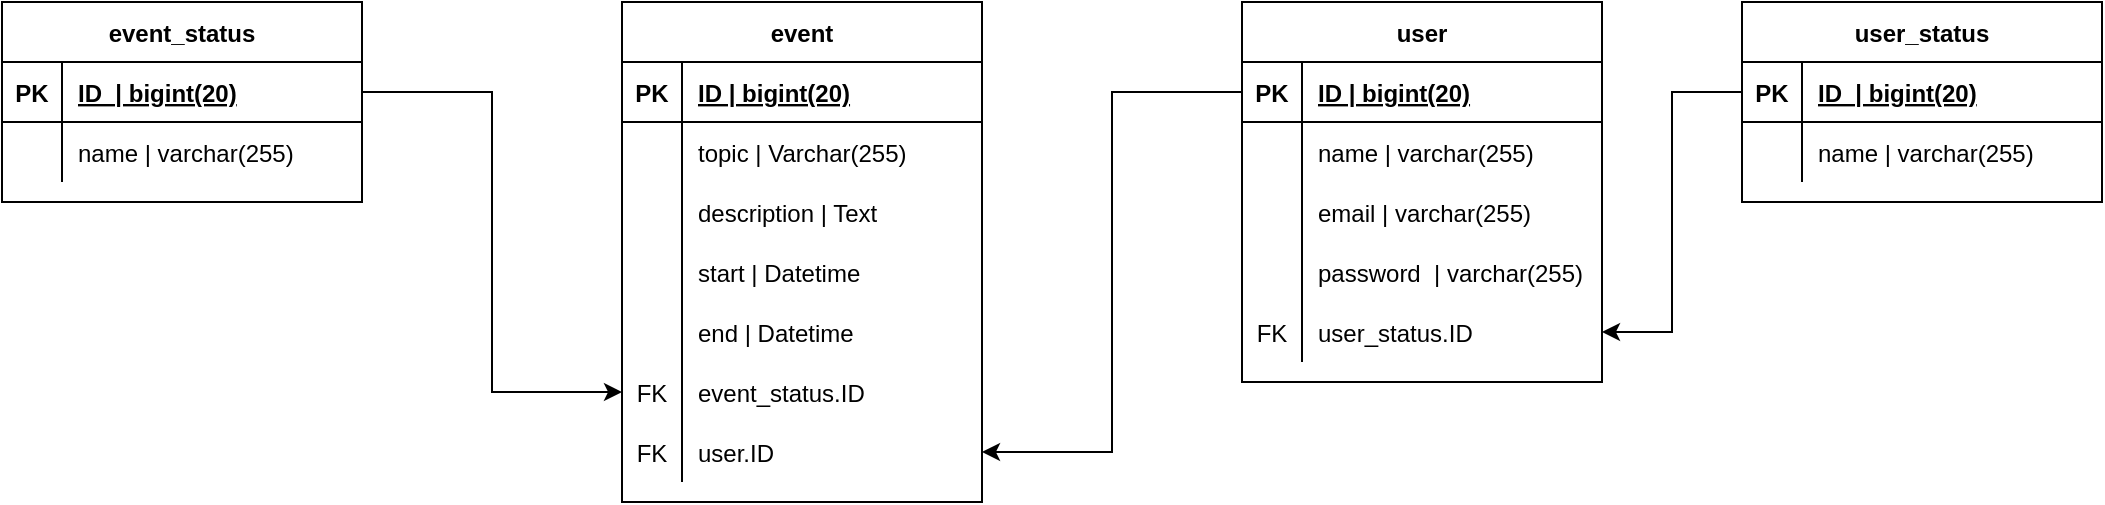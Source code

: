 <mxfile version="15.8.7" type="github">
  <diagram id="KRZktp8JnDGQaJSv5hN2" name="Page-1">
    <mxGraphModel dx="828" dy="483" grid="1" gridSize="10" guides="1" tooltips="1" connect="1" arrows="1" fold="1" page="1" pageScale="1" pageWidth="1654" pageHeight="1169" math="0" shadow="0">
      <root>
        <mxCell id="0" />
        <mxCell id="1" parent="0" />
        <mxCell id="GNFeMY1xJ4hEpTwlUvuc-1" value="event" style="shape=table;startSize=30;container=1;collapsible=1;childLayout=tableLayout;fixedRows=1;rowLines=0;fontStyle=1;align=center;resizeLast=1;" parent="1" vertex="1">
          <mxGeometry x="440" y="100" width="180" height="250" as="geometry" />
        </mxCell>
        <mxCell id="GNFeMY1xJ4hEpTwlUvuc-2" value="" style="shape=partialRectangle;collapsible=0;dropTarget=0;pointerEvents=0;fillColor=none;top=0;left=0;bottom=1;right=0;points=[[0,0.5],[1,0.5]];portConstraint=eastwest;" parent="GNFeMY1xJ4hEpTwlUvuc-1" vertex="1">
          <mxGeometry y="30" width="180" height="30" as="geometry" />
        </mxCell>
        <mxCell id="GNFeMY1xJ4hEpTwlUvuc-3" value="PK" style="shape=partialRectangle;connectable=0;fillColor=none;top=0;left=0;bottom=0;right=0;fontStyle=1;overflow=hidden;" parent="GNFeMY1xJ4hEpTwlUvuc-2" vertex="1">
          <mxGeometry width="30" height="30" as="geometry">
            <mxRectangle width="30" height="30" as="alternateBounds" />
          </mxGeometry>
        </mxCell>
        <mxCell id="GNFeMY1xJ4hEpTwlUvuc-4" value="ID | bigint(20)" style="shape=partialRectangle;connectable=0;fillColor=none;top=0;left=0;bottom=0;right=0;align=left;spacingLeft=6;fontStyle=5;overflow=hidden;" parent="GNFeMY1xJ4hEpTwlUvuc-2" vertex="1">
          <mxGeometry x="30" width="150" height="30" as="geometry">
            <mxRectangle width="150" height="30" as="alternateBounds" />
          </mxGeometry>
        </mxCell>
        <mxCell id="GNFeMY1xJ4hEpTwlUvuc-8" value="" style="shape=partialRectangle;collapsible=0;dropTarget=0;pointerEvents=0;fillColor=none;top=0;left=0;bottom=0;right=0;points=[[0,0.5],[1,0.5]];portConstraint=eastwest;" parent="GNFeMY1xJ4hEpTwlUvuc-1" vertex="1">
          <mxGeometry y="60" width="180" height="30" as="geometry" />
        </mxCell>
        <mxCell id="GNFeMY1xJ4hEpTwlUvuc-9" value="" style="shape=partialRectangle;connectable=0;fillColor=none;top=0;left=0;bottom=0;right=0;editable=1;overflow=hidden;" parent="GNFeMY1xJ4hEpTwlUvuc-8" vertex="1">
          <mxGeometry width="30" height="30" as="geometry">
            <mxRectangle width="30" height="30" as="alternateBounds" />
          </mxGeometry>
        </mxCell>
        <mxCell id="GNFeMY1xJ4hEpTwlUvuc-10" value="topic | Varchar(255)" style="shape=partialRectangle;connectable=0;fillColor=none;top=0;left=0;bottom=0;right=0;align=left;spacingLeft=6;overflow=hidden;" parent="GNFeMY1xJ4hEpTwlUvuc-8" vertex="1">
          <mxGeometry x="30" width="150" height="30" as="geometry">
            <mxRectangle width="150" height="30" as="alternateBounds" />
          </mxGeometry>
        </mxCell>
        <mxCell id="68Wq_IcycO9t452cmRCK-23" value="" style="shape=partialRectangle;collapsible=0;dropTarget=0;pointerEvents=0;fillColor=none;top=0;left=0;bottom=0;right=0;points=[[0,0.5],[1,0.5]];portConstraint=eastwest;" parent="GNFeMY1xJ4hEpTwlUvuc-1" vertex="1">
          <mxGeometry y="90" width="180" height="30" as="geometry" />
        </mxCell>
        <mxCell id="68Wq_IcycO9t452cmRCK-24" value="" style="shape=partialRectangle;connectable=0;fillColor=none;top=0;left=0;bottom=0;right=0;editable=1;overflow=hidden;" parent="68Wq_IcycO9t452cmRCK-23" vertex="1">
          <mxGeometry width="30" height="30" as="geometry">
            <mxRectangle width="30" height="30" as="alternateBounds" />
          </mxGeometry>
        </mxCell>
        <mxCell id="68Wq_IcycO9t452cmRCK-25" value="description | Text" style="shape=partialRectangle;connectable=0;fillColor=none;top=0;left=0;bottom=0;right=0;align=left;spacingLeft=6;overflow=hidden;" parent="68Wq_IcycO9t452cmRCK-23" vertex="1">
          <mxGeometry x="30" width="150" height="30" as="geometry">
            <mxRectangle width="150" height="30" as="alternateBounds" />
          </mxGeometry>
        </mxCell>
        <mxCell id="GNFeMY1xJ4hEpTwlUvuc-11" value="" style="shape=partialRectangle;collapsible=0;dropTarget=0;pointerEvents=0;fillColor=none;top=0;left=0;bottom=0;right=0;points=[[0,0.5],[1,0.5]];portConstraint=eastwest;" parent="GNFeMY1xJ4hEpTwlUvuc-1" vertex="1">
          <mxGeometry y="120" width="180" height="30" as="geometry" />
        </mxCell>
        <mxCell id="GNFeMY1xJ4hEpTwlUvuc-12" value="" style="shape=partialRectangle;connectable=0;fillColor=none;top=0;left=0;bottom=0;right=0;editable=1;overflow=hidden;" parent="GNFeMY1xJ4hEpTwlUvuc-11" vertex="1">
          <mxGeometry width="30" height="30" as="geometry">
            <mxRectangle width="30" height="30" as="alternateBounds" />
          </mxGeometry>
        </mxCell>
        <mxCell id="GNFeMY1xJ4hEpTwlUvuc-13" value="start | Datetime" style="shape=partialRectangle;connectable=0;fillColor=none;top=0;left=0;bottom=0;right=0;align=left;spacingLeft=6;overflow=hidden;" parent="GNFeMY1xJ4hEpTwlUvuc-11" vertex="1">
          <mxGeometry x="30" width="150" height="30" as="geometry">
            <mxRectangle width="150" height="30" as="alternateBounds" />
          </mxGeometry>
        </mxCell>
        <mxCell id="GNFeMY1xJ4hEpTwlUvuc-14" value="" style="shape=partialRectangle;collapsible=0;dropTarget=0;pointerEvents=0;fillColor=none;top=0;left=0;bottom=0;right=0;points=[[0,0.5],[1,0.5]];portConstraint=eastwest;" parent="GNFeMY1xJ4hEpTwlUvuc-1" vertex="1">
          <mxGeometry y="150" width="180" height="30" as="geometry" />
        </mxCell>
        <mxCell id="GNFeMY1xJ4hEpTwlUvuc-15" value="" style="shape=partialRectangle;connectable=0;fillColor=none;top=0;left=0;bottom=0;right=0;editable=1;overflow=hidden;" parent="GNFeMY1xJ4hEpTwlUvuc-14" vertex="1">
          <mxGeometry width="30" height="30" as="geometry">
            <mxRectangle width="30" height="30" as="alternateBounds" />
          </mxGeometry>
        </mxCell>
        <mxCell id="GNFeMY1xJ4hEpTwlUvuc-16" value="end | Datetime" style="shape=partialRectangle;connectable=0;fillColor=none;top=0;left=0;bottom=0;right=0;align=left;spacingLeft=6;overflow=hidden;" parent="GNFeMY1xJ4hEpTwlUvuc-14" vertex="1">
          <mxGeometry x="30" width="150" height="30" as="geometry">
            <mxRectangle width="150" height="30" as="alternateBounds" />
          </mxGeometry>
        </mxCell>
        <mxCell id="GNFeMY1xJ4hEpTwlUvuc-20" value="" style="shape=partialRectangle;collapsible=0;dropTarget=0;pointerEvents=0;fillColor=none;top=0;left=0;bottom=0;right=0;points=[[0,0.5],[1,0.5]];portConstraint=eastwest;" parent="GNFeMY1xJ4hEpTwlUvuc-1" vertex="1">
          <mxGeometry y="180" width="180" height="30" as="geometry" />
        </mxCell>
        <mxCell id="GNFeMY1xJ4hEpTwlUvuc-21" value="FK" style="shape=partialRectangle;connectable=0;fillColor=none;top=0;left=0;bottom=0;right=0;editable=1;overflow=hidden;" parent="GNFeMY1xJ4hEpTwlUvuc-20" vertex="1">
          <mxGeometry width="30" height="30" as="geometry">
            <mxRectangle width="30" height="30" as="alternateBounds" />
          </mxGeometry>
        </mxCell>
        <mxCell id="GNFeMY1xJ4hEpTwlUvuc-22" value="event_status.ID" style="shape=partialRectangle;connectable=0;fillColor=none;top=0;left=0;bottom=0;right=0;align=left;spacingLeft=6;overflow=hidden;" parent="GNFeMY1xJ4hEpTwlUvuc-20" vertex="1">
          <mxGeometry x="30" width="150" height="30" as="geometry">
            <mxRectangle width="150" height="30" as="alternateBounds" />
          </mxGeometry>
        </mxCell>
        <mxCell id="GNFeMY1xJ4hEpTwlUvuc-23" value="" style="shape=partialRectangle;collapsible=0;dropTarget=0;pointerEvents=0;fillColor=none;top=0;left=0;bottom=0;right=0;points=[[0,0.5],[1,0.5]];portConstraint=eastwest;" parent="GNFeMY1xJ4hEpTwlUvuc-1" vertex="1">
          <mxGeometry y="210" width="180" height="30" as="geometry" />
        </mxCell>
        <mxCell id="GNFeMY1xJ4hEpTwlUvuc-24" value="FK" style="shape=partialRectangle;connectable=0;fillColor=none;top=0;left=0;bottom=0;right=0;editable=1;overflow=hidden;" parent="GNFeMY1xJ4hEpTwlUvuc-23" vertex="1">
          <mxGeometry width="30" height="30" as="geometry">
            <mxRectangle width="30" height="30" as="alternateBounds" />
          </mxGeometry>
        </mxCell>
        <mxCell id="GNFeMY1xJ4hEpTwlUvuc-25" value="user.ID" style="shape=partialRectangle;connectable=0;fillColor=none;top=0;left=0;bottom=0;right=0;align=left;spacingLeft=6;overflow=hidden;" parent="GNFeMY1xJ4hEpTwlUvuc-23" vertex="1">
          <mxGeometry x="30" width="150" height="30" as="geometry">
            <mxRectangle width="150" height="30" as="alternateBounds" />
          </mxGeometry>
        </mxCell>
        <mxCell id="GNFeMY1xJ4hEpTwlUvuc-26" value="user" style="shape=table;startSize=30;container=1;collapsible=1;childLayout=tableLayout;fixedRows=1;rowLines=0;fontStyle=1;align=center;resizeLast=1;" parent="1" vertex="1">
          <mxGeometry x="750" y="100" width="180" height="190" as="geometry" />
        </mxCell>
        <mxCell id="GNFeMY1xJ4hEpTwlUvuc-27" value="" style="shape=partialRectangle;collapsible=0;dropTarget=0;pointerEvents=0;fillColor=none;top=0;left=0;bottom=1;right=0;points=[[0,0.5],[1,0.5]];portConstraint=eastwest;" parent="GNFeMY1xJ4hEpTwlUvuc-26" vertex="1">
          <mxGeometry y="30" width="180" height="30" as="geometry" />
        </mxCell>
        <mxCell id="GNFeMY1xJ4hEpTwlUvuc-28" value="PK" style="shape=partialRectangle;connectable=0;fillColor=none;top=0;left=0;bottom=0;right=0;fontStyle=1;overflow=hidden;" parent="GNFeMY1xJ4hEpTwlUvuc-27" vertex="1">
          <mxGeometry width="30" height="30" as="geometry">
            <mxRectangle width="30" height="30" as="alternateBounds" />
          </mxGeometry>
        </mxCell>
        <mxCell id="GNFeMY1xJ4hEpTwlUvuc-29" value="ID | bigint(20)" style="shape=partialRectangle;connectable=0;fillColor=none;top=0;left=0;bottom=0;right=0;align=left;spacingLeft=6;fontStyle=5;overflow=hidden;" parent="GNFeMY1xJ4hEpTwlUvuc-27" vertex="1">
          <mxGeometry x="30" width="150" height="30" as="geometry">
            <mxRectangle width="150" height="30" as="alternateBounds" />
          </mxGeometry>
        </mxCell>
        <mxCell id="GNFeMY1xJ4hEpTwlUvuc-30" value="" style="shape=partialRectangle;collapsible=0;dropTarget=0;pointerEvents=0;fillColor=none;top=0;left=0;bottom=0;right=0;points=[[0,0.5],[1,0.5]];portConstraint=eastwest;" parent="GNFeMY1xJ4hEpTwlUvuc-26" vertex="1">
          <mxGeometry y="60" width="180" height="30" as="geometry" />
        </mxCell>
        <mxCell id="GNFeMY1xJ4hEpTwlUvuc-31" value="" style="shape=partialRectangle;connectable=0;fillColor=none;top=0;left=0;bottom=0;right=0;editable=1;overflow=hidden;" parent="GNFeMY1xJ4hEpTwlUvuc-30" vertex="1">
          <mxGeometry width="30" height="30" as="geometry">
            <mxRectangle width="30" height="30" as="alternateBounds" />
          </mxGeometry>
        </mxCell>
        <mxCell id="GNFeMY1xJ4hEpTwlUvuc-32" value="name | varchar(255)" style="shape=partialRectangle;connectable=0;fillColor=none;top=0;left=0;bottom=0;right=0;align=left;spacingLeft=6;overflow=hidden;" parent="GNFeMY1xJ4hEpTwlUvuc-30" vertex="1">
          <mxGeometry x="30" width="150" height="30" as="geometry">
            <mxRectangle width="150" height="30" as="alternateBounds" />
          </mxGeometry>
        </mxCell>
        <mxCell id="GNFeMY1xJ4hEpTwlUvuc-36" value="" style="shape=partialRectangle;collapsible=0;dropTarget=0;pointerEvents=0;fillColor=none;top=0;left=0;bottom=0;right=0;points=[[0,0.5],[1,0.5]];portConstraint=eastwest;" parent="GNFeMY1xJ4hEpTwlUvuc-26" vertex="1">
          <mxGeometry y="90" width="180" height="30" as="geometry" />
        </mxCell>
        <mxCell id="GNFeMY1xJ4hEpTwlUvuc-37" value="" style="shape=partialRectangle;connectable=0;fillColor=none;top=0;left=0;bottom=0;right=0;editable=1;overflow=hidden;" parent="GNFeMY1xJ4hEpTwlUvuc-36" vertex="1">
          <mxGeometry width="30" height="30" as="geometry">
            <mxRectangle width="30" height="30" as="alternateBounds" />
          </mxGeometry>
        </mxCell>
        <mxCell id="GNFeMY1xJ4hEpTwlUvuc-38" value="email | varchar(255)" style="shape=partialRectangle;connectable=0;fillColor=none;top=0;left=0;bottom=0;right=0;align=left;spacingLeft=6;overflow=hidden;" parent="GNFeMY1xJ4hEpTwlUvuc-36" vertex="1">
          <mxGeometry x="30" width="150" height="30" as="geometry">
            <mxRectangle width="150" height="30" as="alternateBounds" />
          </mxGeometry>
        </mxCell>
        <mxCell id="GNFeMY1xJ4hEpTwlUvuc-39" value="" style="shape=partialRectangle;collapsible=0;dropTarget=0;pointerEvents=0;fillColor=none;top=0;left=0;bottom=0;right=0;points=[[0,0.5],[1,0.5]];portConstraint=eastwest;" parent="GNFeMY1xJ4hEpTwlUvuc-26" vertex="1">
          <mxGeometry y="120" width="180" height="30" as="geometry" />
        </mxCell>
        <mxCell id="GNFeMY1xJ4hEpTwlUvuc-40" value="" style="shape=partialRectangle;connectable=0;fillColor=none;top=0;left=0;bottom=0;right=0;editable=1;overflow=hidden;" parent="GNFeMY1xJ4hEpTwlUvuc-39" vertex="1">
          <mxGeometry width="30" height="30" as="geometry">
            <mxRectangle width="30" height="30" as="alternateBounds" />
          </mxGeometry>
        </mxCell>
        <mxCell id="GNFeMY1xJ4hEpTwlUvuc-41" value="password  | varchar(255)" style="shape=partialRectangle;connectable=0;fillColor=none;top=0;left=0;bottom=0;right=0;align=left;spacingLeft=6;overflow=hidden;" parent="GNFeMY1xJ4hEpTwlUvuc-39" vertex="1">
          <mxGeometry x="30" width="150" height="30" as="geometry">
            <mxRectangle width="150" height="30" as="alternateBounds" />
          </mxGeometry>
        </mxCell>
        <mxCell id="GNFeMY1xJ4hEpTwlUvuc-42" value="" style="shape=partialRectangle;collapsible=0;dropTarget=0;pointerEvents=0;fillColor=none;top=0;left=0;bottom=0;right=0;points=[[0,0.5],[1,0.5]];portConstraint=eastwest;" parent="GNFeMY1xJ4hEpTwlUvuc-26" vertex="1">
          <mxGeometry y="150" width="180" height="30" as="geometry" />
        </mxCell>
        <mxCell id="GNFeMY1xJ4hEpTwlUvuc-43" value="FK" style="shape=partialRectangle;connectable=0;fillColor=none;top=0;left=0;bottom=0;right=0;editable=1;overflow=hidden;" parent="GNFeMY1xJ4hEpTwlUvuc-42" vertex="1">
          <mxGeometry width="30" height="30" as="geometry">
            <mxRectangle width="30" height="30" as="alternateBounds" />
          </mxGeometry>
        </mxCell>
        <mxCell id="GNFeMY1xJ4hEpTwlUvuc-44" value="user_status.ID" style="shape=partialRectangle;connectable=0;fillColor=none;top=0;left=0;bottom=0;right=0;align=left;spacingLeft=6;overflow=hidden;" parent="GNFeMY1xJ4hEpTwlUvuc-42" vertex="1">
          <mxGeometry x="30" width="150" height="30" as="geometry">
            <mxRectangle width="150" height="30" as="alternateBounds" />
          </mxGeometry>
        </mxCell>
        <mxCell id="GNFeMY1xJ4hEpTwlUvuc-64" style="edgeStyle=orthogonalEdgeStyle;rounded=0;orthogonalLoop=1;jettySize=auto;html=1;exitX=0;exitY=0.5;exitDx=0;exitDy=0;entryX=1;entryY=0.5;entryDx=0;entryDy=0;" parent="1" source="GNFeMY1xJ4hEpTwlUvuc-27" target="GNFeMY1xJ4hEpTwlUvuc-23" edge="1">
          <mxGeometry relative="1" as="geometry" />
        </mxCell>
        <mxCell id="68Wq_IcycO9t452cmRCK-1" value="event_status" style="shape=table;startSize=30;container=1;collapsible=1;childLayout=tableLayout;fixedRows=1;rowLines=0;fontStyle=1;align=center;resizeLast=1;" parent="1" vertex="1">
          <mxGeometry x="130" y="100" width="180" height="100" as="geometry" />
        </mxCell>
        <mxCell id="68Wq_IcycO9t452cmRCK-2" value="" style="shape=partialRectangle;collapsible=0;dropTarget=0;pointerEvents=0;fillColor=none;top=0;left=0;bottom=1;right=0;points=[[0,0.5],[1,0.5]];portConstraint=eastwest;" parent="68Wq_IcycO9t452cmRCK-1" vertex="1">
          <mxGeometry y="30" width="180" height="30" as="geometry" />
        </mxCell>
        <mxCell id="68Wq_IcycO9t452cmRCK-3" value="PK" style="shape=partialRectangle;connectable=0;fillColor=none;top=0;left=0;bottom=0;right=0;fontStyle=1;overflow=hidden;" parent="68Wq_IcycO9t452cmRCK-2" vertex="1">
          <mxGeometry width="30" height="30" as="geometry">
            <mxRectangle width="30" height="30" as="alternateBounds" />
          </mxGeometry>
        </mxCell>
        <mxCell id="68Wq_IcycO9t452cmRCK-4" value="ID  | bigint(20)" style="shape=partialRectangle;connectable=0;fillColor=none;top=0;left=0;bottom=0;right=0;align=left;spacingLeft=6;fontStyle=5;overflow=hidden;" parent="68Wq_IcycO9t452cmRCK-2" vertex="1">
          <mxGeometry x="30" width="150" height="30" as="geometry">
            <mxRectangle width="150" height="30" as="alternateBounds" />
          </mxGeometry>
        </mxCell>
        <mxCell id="68Wq_IcycO9t452cmRCK-5" value="" style="shape=partialRectangle;collapsible=0;dropTarget=0;pointerEvents=0;fillColor=none;top=0;left=0;bottom=0;right=0;points=[[0,0.5],[1,0.5]];portConstraint=eastwest;" parent="68Wq_IcycO9t452cmRCK-1" vertex="1">
          <mxGeometry y="60" width="180" height="30" as="geometry" />
        </mxCell>
        <mxCell id="68Wq_IcycO9t452cmRCK-6" value="" style="shape=partialRectangle;connectable=0;fillColor=none;top=0;left=0;bottom=0;right=0;editable=1;overflow=hidden;" parent="68Wq_IcycO9t452cmRCK-5" vertex="1">
          <mxGeometry width="30" height="30" as="geometry">
            <mxRectangle width="30" height="30" as="alternateBounds" />
          </mxGeometry>
        </mxCell>
        <mxCell id="68Wq_IcycO9t452cmRCK-7" value="name | varchar(255)" style="shape=partialRectangle;connectable=0;fillColor=none;top=0;left=0;bottom=0;right=0;align=left;spacingLeft=6;overflow=hidden;" parent="68Wq_IcycO9t452cmRCK-5" vertex="1">
          <mxGeometry x="30" width="150" height="30" as="geometry">
            <mxRectangle width="150" height="30" as="alternateBounds" />
          </mxGeometry>
        </mxCell>
        <mxCell id="68Wq_IcycO9t452cmRCK-14" value="user_status" style="shape=table;startSize=30;container=1;collapsible=1;childLayout=tableLayout;fixedRows=1;rowLines=0;fontStyle=1;align=center;resizeLast=1;" parent="1" vertex="1">
          <mxGeometry x="1000" y="100" width="180" height="100" as="geometry" />
        </mxCell>
        <mxCell id="68Wq_IcycO9t452cmRCK-15" value="" style="shape=partialRectangle;collapsible=0;dropTarget=0;pointerEvents=0;fillColor=none;top=0;left=0;bottom=1;right=0;points=[[0,0.5],[1,0.5]];portConstraint=eastwest;" parent="68Wq_IcycO9t452cmRCK-14" vertex="1">
          <mxGeometry y="30" width="180" height="30" as="geometry" />
        </mxCell>
        <mxCell id="68Wq_IcycO9t452cmRCK-16" value="PK" style="shape=partialRectangle;connectable=0;fillColor=none;top=0;left=0;bottom=0;right=0;fontStyle=1;overflow=hidden;" parent="68Wq_IcycO9t452cmRCK-15" vertex="1">
          <mxGeometry width="30" height="30" as="geometry">
            <mxRectangle width="30" height="30" as="alternateBounds" />
          </mxGeometry>
        </mxCell>
        <mxCell id="68Wq_IcycO9t452cmRCK-17" value="ID  | bigint(20)" style="shape=partialRectangle;connectable=0;fillColor=none;top=0;left=0;bottom=0;right=0;align=left;spacingLeft=6;fontStyle=5;overflow=hidden;" parent="68Wq_IcycO9t452cmRCK-15" vertex="1">
          <mxGeometry x="30" width="150" height="30" as="geometry">
            <mxRectangle width="150" height="30" as="alternateBounds" />
          </mxGeometry>
        </mxCell>
        <mxCell id="68Wq_IcycO9t452cmRCK-18" value="" style="shape=partialRectangle;collapsible=0;dropTarget=0;pointerEvents=0;fillColor=none;top=0;left=0;bottom=0;right=0;points=[[0,0.5],[1,0.5]];portConstraint=eastwest;" parent="68Wq_IcycO9t452cmRCK-14" vertex="1">
          <mxGeometry y="60" width="180" height="30" as="geometry" />
        </mxCell>
        <mxCell id="68Wq_IcycO9t452cmRCK-19" value="" style="shape=partialRectangle;connectable=0;fillColor=none;top=0;left=0;bottom=0;right=0;editable=1;overflow=hidden;" parent="68Wq_IcycO9t452cmRCK-18" vertex="1">
          <mxGeometry width="30" height="30" as="geometry">
            <mxRectangle width="30" height="30" as="alternateBounds" />
          </mxGeometry>
        </mxCell>
        <mxCell id="68Wq_IcycO9t452cmRCK-20" value="name | varchar(255)" style="shape=partialRectangle;connectable=0;fillColor=none;top=0;left=0;bottom=0;right=0;align=left;spacingLeft=6;overflow=hidden;" parent="68Wq_IcycO9t452cmRCK-18" vertex="1">
          <mxGeometry x="30" width="150" height="30" as="geometry">
            <mxRectangle width="150" height="30" as="alternateBounds" />
          </mxGeometry>
        </mxCell>
        <mxCell id="68Wq_IcycO9t452cmRCK-21" style="edgeStyle=orthogonalEdgeStyle;rounded=0;orthogonalLoop=1;jettySize=auto;html=1;exitX=0;exitY=0.5;exitDx=0;exitDy=0;entryX=1;entryY=0.5;entryDx=0;entryDy=0;" parent="1" source="68Wq_IcycO9t452cmRCK-15" target="GNFeMY1xJ4hEpTwlUvuc-42" edge="1">
          <mxGeometry relative="1" as="geometry" />
        </mxCell>
        <mxCell id="68Wq_IcycO9t452cmRCK-22" style="edgeStyle=orthogonalEdgeStyle;rounded=0;orthogonalLoop=1;jettySize=auto;html=1;exitX=1;exitY=0.5;exitDx=0;exitDy=0;entryX=0;entryY=0.5;entryDx=0;entryDy=0;" parent="1" source="68Wq_IcycO9t452cmRCK-2" target="GNFeMY1xJ4hEpTwlUvuc-20" edge="1">
          <mxGeometry relative="1" as="geometry" />
        </mxCell>
      </root>
    </mxGraphModel>
  </diagram>
</mxfile>

